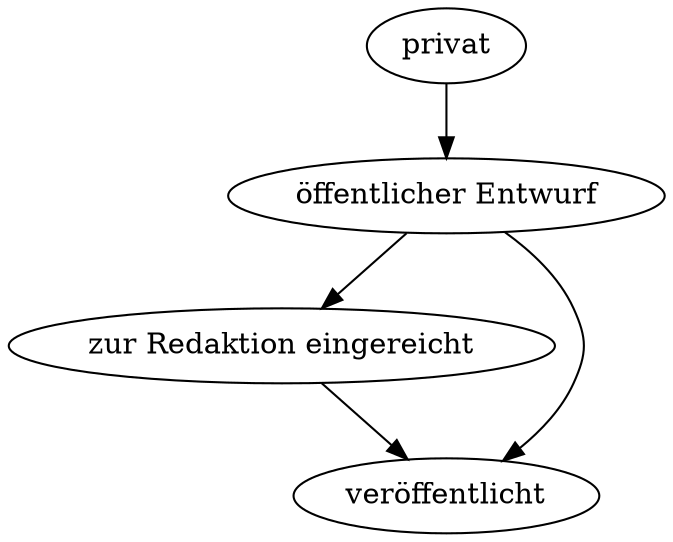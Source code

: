 digraph {

Entwurf [label="öffentlicher Entwurf"]
eingereicht [label="zur Redaktion eingereicht"]

privat -> Entwurf [arrowtail=normal]
Entwurf -> eingereicht [arrowtail=normal]
eingereicht -> veröffentlicht
Entwurf -> veröffentlicht [arrowtail=normal]

}